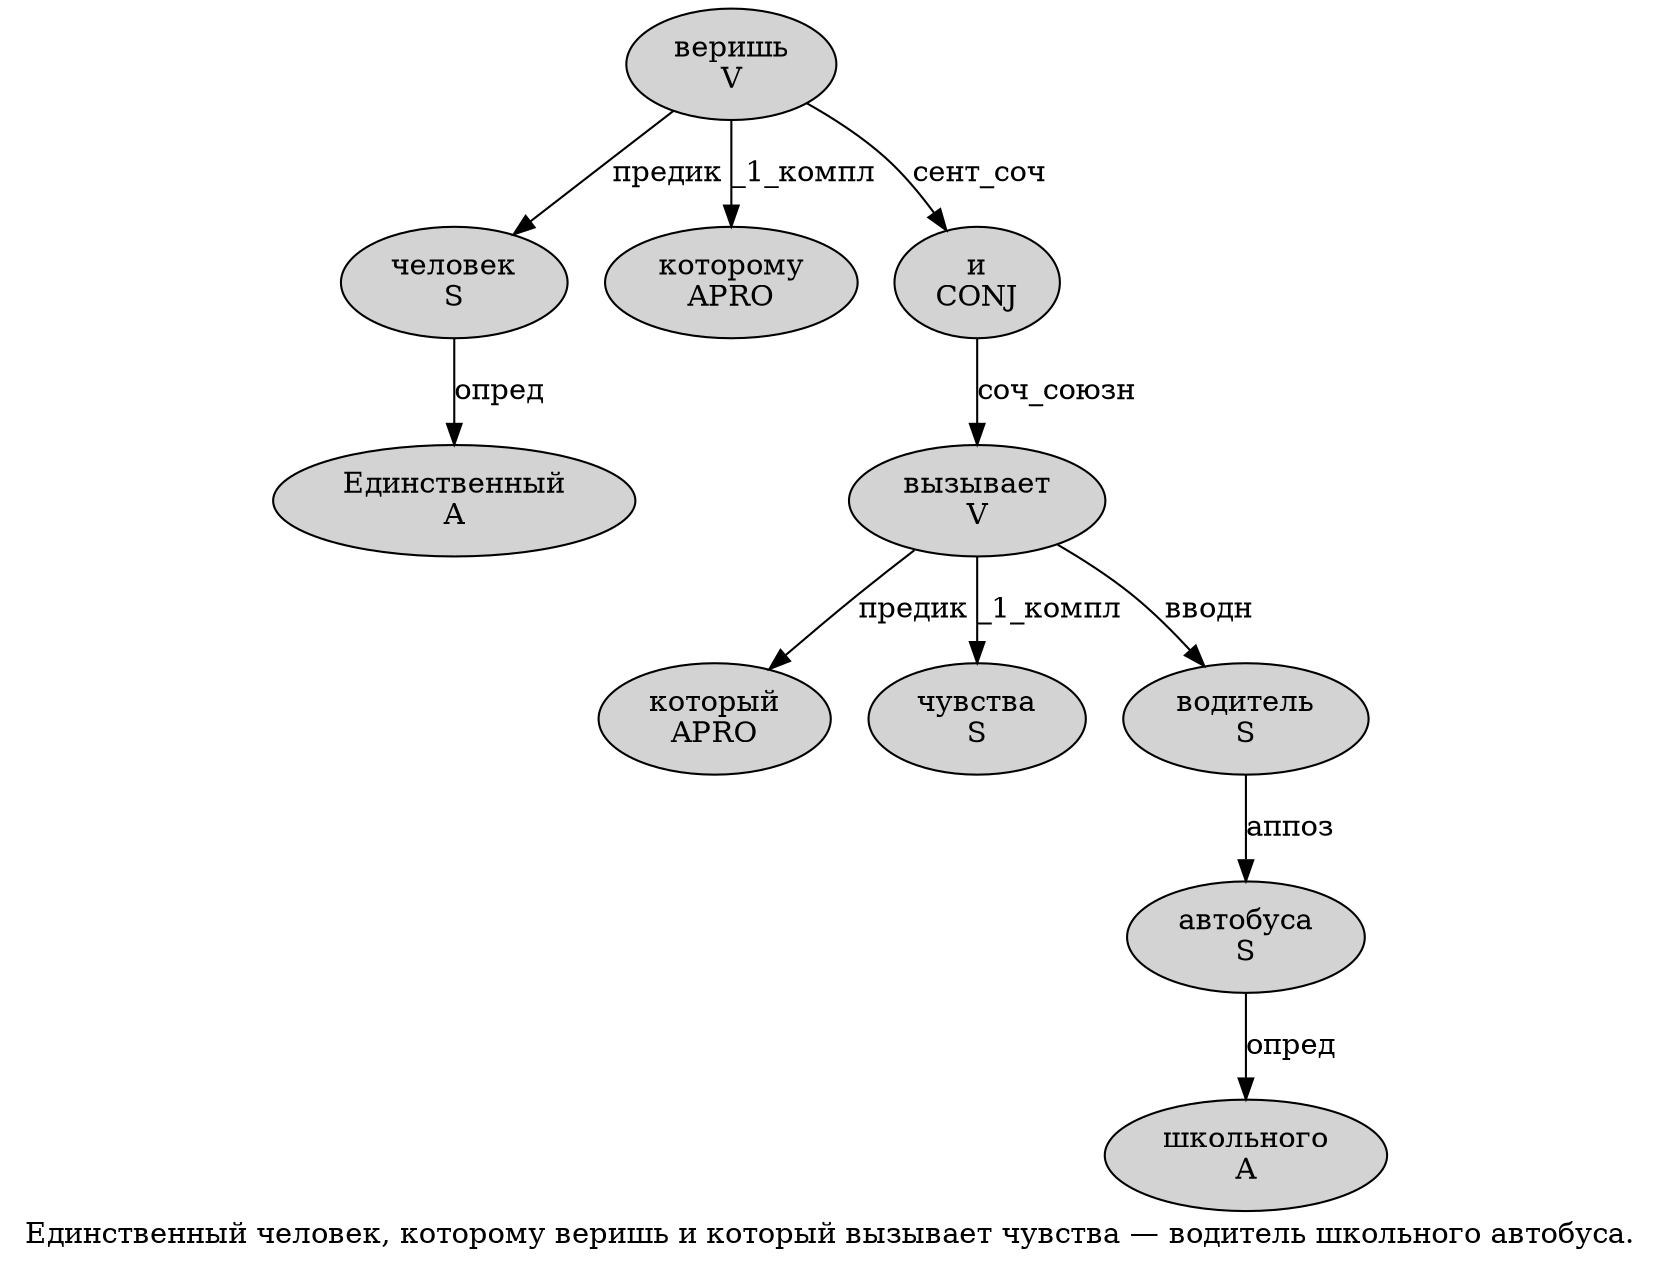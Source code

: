 digraph SENTENCE_4645 {
	graph [label="Единственный человек, которому веришь и который вызывает чувства — водитель школьного автобуса."]
	node [style=filled]
		0 [label="Единственный
A" color="" fillcolor=lightgray penwidth=1 shape=ellipse]
		1 [label="человек
S" color="" fillcolor=lightgray penwidth=1 shape=ellipse]
		3 [label="которому
APRO" color="" fillcolor=lightgray penwidth=1 shape=ellipse]
		4 [label="веришь
V" color="" fillcolor=lightgray penwidth=1 shape=ellipse]
		5 [label="и
CONJ" color="" fillcolor=lightgray penwidth=1 shape=ellipse]
		6 [label="который
APRO" color="" fillcolor=lightgray penwidth=1 shape=ellipse]
		7 [label="вызывает
V" color="" fillcolor=lightgray penwidth=1 shape=ellipse]
		8 [label="чувства
S" color="" fillcolor=lightgray penwidth=1 shape=ellipse]
		10 [label="водитель
S" color="" fillcolor=lightgray penwidth=1 shape=ellipse]
		11 [label="школьного
A" color="" fillcolor=lightgray penwidth=1 shape=ellipse]
		12 [label="автобуса
S" color="" fillcolor=lightgray penwidth=1 shape=ellipse]
			7 -> 6 [label="предик"]
			7 -> 8 [label="_1_компл"]
			7 -> 10 [label="вводн"]
			4 -> 1 [label="предик"]
			4 -> 3 [label="_1_компл"]
			4 -> 5 [label="сент_соч"]
			12 -> 11 [label="опред"]
			1 -> 0 [label="опред"]
			10 -> 12 [label="аппоз"]
			5 -> 7 [label="соч_союзн"]
}